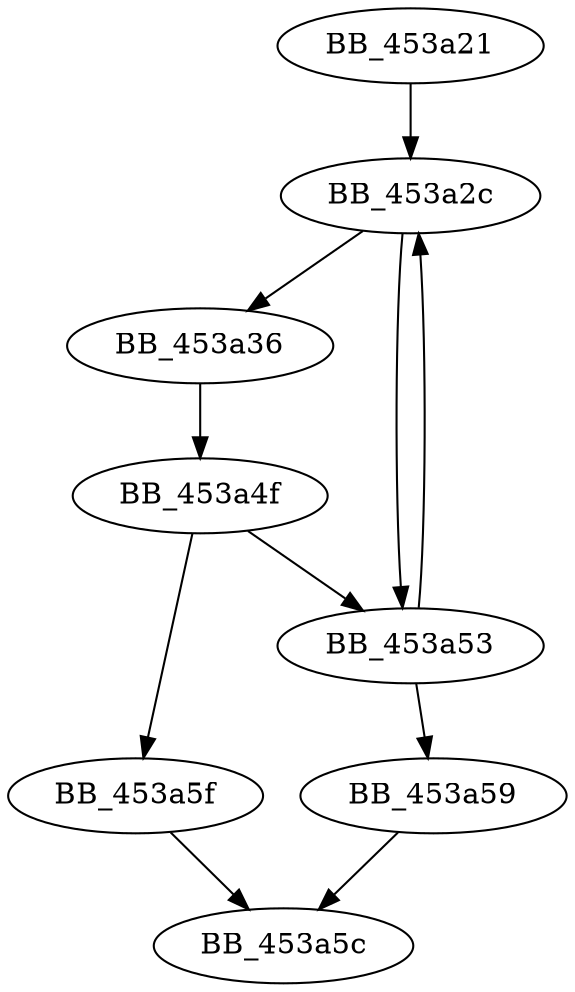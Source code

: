 DiGraph sub_453A21{
BB_453a21->BB_453a2c
BB_453a2c->BB_453a36
BB_453a2c->BB_453a53
BB_453a36->BB_453a4f
BB_453a4f->BB_453a53
BB_453a4f->BB_453a5f
BB_453a53->BB_453a2c
BB_453a53->BB_453a59
BB_453a59->BB_453a5c
BB_453a5f->BB_453a5c
}
